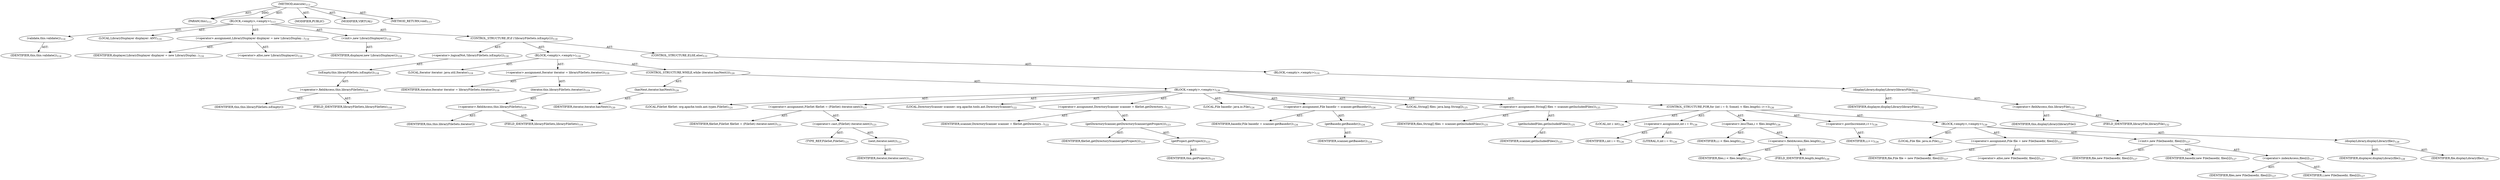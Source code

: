 digraph "execute" {  
"111669149698" [label = <(METHOD,execute)<SUB>113</SUB>> ]
"115964116993" [label = <(PARAM,this)<SUB>113</SUB>> ]
"25769803778" [label = <(BLOCK,&lt;empty&gt;,&lt;empty&gt;)<SUB>113</SUB>> ]
"30064771076" [label = <(validate,this.validate())<SUB>114</SUB>> ]
"68719476737" [label = <(IDENTIFIER,this,this.validate())<SUB>114</SUB>> ]
"94489280512" [label = <(LOCAL,LibraryDisplayer displayer: ANY)<SUB>116</SUB>> ]
"30064771077" [label = <(&lt;operator&gt;.assignment,LibraryDisplayer displayer = new LibraryDisplay...)<SUB>116</SUB>> ]
"68719476742" [label = <(IDENTIFIER,displayer,LibraryDisplayer displayer = new LibraryDisplay...)<SUB>116</SUB>> ]
"30064771078" [label = <(&lt;operator&gt;.alloc,new LibraryDisplayer())<SUB>116</SUB>> ]
"30064771079" [label = <(&lt;init&gt;,new LibraryDisplayer())<SUB>116</SUB>> ]
"68719476743" [label = <(IDENTIFIER,displayer,new LibraryDisplayer())<SUB>116</SUB>> ]
"47244640256" [label = <(CONTROL_STRUCTURE,IF,if (!libraryFileSets.isEmpty()))<SUB>118</SUB>> ]
"30064771080" [label = <(&lt;operator&gt;.logicalNot,!libraryFileSets.isEmpty())<SUB>118</SUB>> ]
"30064771081" [label = <(isEmpty,this.libraryFileSets.isEmpty())<SUB>118</SUB>> ]
"30064771082" [label = <(&lt;operator&gt;.fieldAccess,this.libraryFileSets)<SUB>118</SUB>> ]
"68719476744" [label = <(IDENTIFIER,this,this.libraryFileSets.isEmpty())> ]
"55834574850" [label = <(FIELD_IDENTIFIER,libraryFileSets,libraryFileSets)<SUB>118</SUB>> ]
"25769803779" [label = <(BLOCK,&lt;empty&gt;,&lt;empty&gt;)<SUB>118</SUB>> ]
"94489280513" [label = <(LOCAL,Iterator iterator: java.util.Iterator)<SUB>119</SUB>> ]
"30064771083" [label = <(&lt;operator&gt;.assignment,Iterator iterator = libraryFileSets.iterator())<SUB>119</SUB>> ]
"68719476745" [label = <(IDENTIFIER,iterator,Iterator iterator = libraryFileSets.iterator())<SUB>119</SUB>> ]
"30064771084" [label = <(iterator,this.libraryFileSets.iterator())<SUB>119</SUB>> ]
"30064771085" [label = <(&lt;operator&gt;.fieldAccess,this.libraryFileSets)<SUB>119</SUB>> ]
"68719476746" [label = <(IDENTIFIER,this,this.libraryFileSets.iterator())> ]
"55834574851" [label = <(FIELD_IDENTIFIER,libraryFileSets,libraryFileSets)<SUB>119</SUB>> ]
"47244640257" [label = <(CONTROL_STRUCTURE,WHILE,while (iterator.hasNext()))<SUB>120</SUB>> ]
"30064771086" [label = <(hasNext,iterator.hasNext())<SUB>120</SUB>> ]
"68719476747" [label = <(IDENTIFIER,iterator,iterator.hasNext())<SUB>120</SUB>> ]
"25769803780" [label = <(BLOCK,&lt;empty&gt;,&lt;empty&gt;)<SUB>120</SUB>> ]
"94489280514" [label = <(LOCAL,FileSet fileSet: org.apache.tools.ant.types.FileSet)<SUB>121</SUB>> ]
"30064771087" [label = <(&lt;operator&gt;.assignment,FileSet fileSet = (FileSet) iterator.next())<SUB>121</SUB>> ]
"68719476748" [label = <(IDENTIFIER,fileSet,FileSet fileSet = (FileSet) iterator.next())<SUB>121</SUB>> ]
"30064771088" [label = <(&lt;operator&gt;.cast,(FileSet) iterator.next())<SUB>121</SUB>> ]
"180388626432" [label = <(TYPE_REF,FileSet,FileSet)<SUB>121</SUB>> ]
"30064771089" [label = <(next,iterator.next())<SUB>121</SUB>> ]
"68719476749" [label = <(IDENTIFIER,iterator,iterator.next())<SUB>121</SUB>> ]
"94489280515" [label = <(LOCAL,DirectoryScanner scanner: org.apache.tools.ant.DirectoryScanner)<SUB>122</SUB>> ]
"30064771090" [label = <(&lt;operator&gt;.assignment,DirectoryScanner scanner = fileSet.getDirectory...)<SUB>122</SUB>> ]
"68719476750" [label = <(IDENTIFIER,scanner,DirectoryScanner scanner = fileSet.getDirectory...)<SUB>122</SUB>> ]
"30064771091" [label = <(getDirectoryScanner,getDirectoryScanner(getProject()))<SUB>123</SUB>> ]
"68719476751" [label = <(IDENTIFIER,fileSet,getDirectoryScanner(getProject()))<SUB>123</SUB>> ]
"30064771092" [label = <(getProject,getProject())<SUB>123</SUB>> ]
"68719476738" [label = <(IDENTIFIER,this,getProject())<SUB>123</SUB>> ]
"94489280516" [label = <(LOCAL,File basedir: java.io.File)<SUB>124</SUB>> ]
"30064771093" [label = <(&lt;operator&gt;.assignment,File basedir = scanner.getBasedir())<SUB>124</SUB>> ]
"68719476752" [label = <(IDENTIFIER,basedir,File basedir = scanner.getBasedir())<SUB>124</SUB>> ]
"30064771094" [label = <(getBasedir,getBasedir())<SUB>124</SUB>> ]
"68719476753" [label = <(IDENTIFIER,scanner,getBasedir())<SUB>124</SUB>> ]
"94489280517" [label = <(LOCAL,String[] files: java.lang.String[])<SUB>125</SUB>> ]
"30064771095" [label = <(&lt;operator&gt;.assignment,String[] files = scanner.getIncludedFiles())<SUB>125</SUB>> ]
"68719476754" [label = <(IDENTIFIER,files,String[] files = scanner.getIncludedFiles())<SUB>125</SUB>> ]
"30064771096" [label = <(getIncludedFiles,getIncludedFiles())<SUB>125</SUB>> ]
"68719476755" [label = <(IDENTIFIER,scanner,getIncludedFiles())<SUB>125</SUB>> ]
"47244640258" [label = <(CONTROL_STRUCTURE,FOR,for (int i = 0; Some(i &lt; files.length); i++))<SUB>126</SUB>> ]
"94489280518" [label = <(LOCAL,int i: int)<SUB>126</SUB>> ]
"30064771097" [label = <(&lt;operator&gt;.assignment,int i = 0)<SUB>126</SUB>> ]
"68719476756" [label = <(IDENTIFIER,i,int i = 0)<SUB>126</SUB>> ]
"90194313216" [label = <(LITERAL,0,int i = 0)<SUB>126</SUB>> ]
"30064771098" [label = <(&lt;operator&gt;.lessThan,i &lt; files.length)<SUB>126</SUB>> ]
"68719476757" [label = <(IDENTIFIER,i,i &lt; files.length)<SUB>126</SUB>> ]
"30064771099" [label = <(&lt;operator&gt;.fieldAccess,files.length)<SUB>126</SUB>> ]
"68719476758" [label = <(IDENTIFIER,files,i &lt; files.length)<SUB>126</SUB>> ]
"55834574852" [label = <(FIELD_IDENTIFIER,length,length)<SUB>126</SUB>> ]
"30064771100" [label = <(&lt;operator&gt;.postIncrement,i++)<SUB>126</SUB>> ]
"68719476759" [label = <(IDENTIFIER,i,i++)<SUB>126</SUB>> ]
"25769803781" [label = <(BLOCK,&lt;empty&gt;,&lt;empty&gt;)<SUB>126</SUB>> ]
"94489280519" [label = <(LOCAL,File file: java.io.File)<SUB>127</SUB>> ]
"30064771101" [label = <(&lt;operator&gt;.assignment,File file = new File(basedir, files[i]))<SUB>127</SUB>> ]
"68719476760" [label = <(IDENTIFIER,file,File file = new File(basedir, files[i]))<SUB>127</SUB>> ]
"30064771102" [label = <(&lt;operator&gt;.alloc,new File(basedir, files[i]))<SUB>127</SUB>> ]
"30064771103" [label = <(&lt;init&gt;,new File(basedir, files[i]))<SUB>127</SUB>> ]
"68719476761" [label = <(IDENTIFIER,file,new File(basedir, files[i]))<SUB>127</SUB>> ]
"68719476762" [label = <(IDENTIFIER,basedir,new File(basedir, files[i]))<SUB>127</SUB>> ]
"30064771104" [label = <(&lt;operator&gt;.indexAccess,files[i])<SUB>127</SUB>> ]
"68719476763" [label = <(IDENTIFIER,files,new File(basedir, files[i]))<SUB>127</SUB>> ]
"68719476764" [label = <(IDENTIFIER,i,new File(basedir, files[i]))<SUB>127</SUB>> ]
"30064771105" [label = <(displayLibrary,displayLibrary(file))<SUB>128</SUB>> ]
"68719476765" [label = <(IDENTIFIER,displayer,displayLibrary(file))<SUB>128</SUB>> ]
"68719476766" [label = <(IDENTIFIER,file,displayLibrary(file))<SUB>128</SUB>> ]
"47244640259" [label = <(CONTROL_STRUCTURE,ELSE,else)<SUB>131</SUB>> ]
"25769803782" [label = <(BLOCK,&lt;empty&gt;,&lt;empty&gt;)<SUB>131</SUB>> ]
"30064771106" [label = <(displayLibrary,displayLibrary(libraryFile))<SUB>132</SUB>> ]
"68719476767" [label = <(IDENTIFIER,displayer,displayLibrary(libraryFile))<SUB>132</SUB>> ]
"30064771107" [label = <(&lt;operator&gt;.fieldAccess,this.libraryFile)<SUB>132</SUB>> ]
"68719476768" [label = <(IDENTIFIER,this,displayLibrary(libraryFile))> ]
"55834574853" [label = <(FIELD_IDENTIFIER,libraryFile,libraryFile)<SUB>132</SUB>> ]
"133143986182" [label = <(MODIFIER,PUBLIC)> ]
"133143986183" [label = <(MODIFIER,VIRTUAL)> ]
"128849018882" [label = <(METHOD_RETURN,void)<SUB>113</SUB>> ]
  "111669149698" -> "115964116993"  [ label = "AST: "] 
  "111669149698" -> "25769803778"  [ label = "AST: "] 
  "111669149698" -> "133143986182"  [ label = "AST: "] 
  "111669149698" -> "133143986183"  [ label = "AST: "] 
  "111669149698" -> "128849018882"  [ label = "AST: "] 
  "25769803778" -> "30064771076"  [ label = "AST: "] 
  "25769803778" -> "94489280512"  [ label = "AST: "] 
  "25769803778" -> "30064771077"  [ label = "AST: "] 
  "25769803778" -> "30064771079"  [ label = "AST: "] 
  "25769803778" -> "47244640256"  [ label = "AST: "] 
  "30064771076" -> "68719476737"  [ label = "AST: "] 
  "30064771077" -> "68719476742"  [ label = "AST: "] 
  "30064771077" -> "30064771078"  [ label = "AST: "] 
  "30064771079" -> "68719476743"  [ label = "AST: "] 
  "47244640256" -> "30064771080"  [ label = "AST: "] 
  "47244640256" -> "25769803779"  [ label = "AST: "] 
  "47244640256" -> "47244640259"  [ label = "AST: "] 
  "30064771080" -> "30064771081"  [ label = "AST: "] 
  "30064771081" -> "30064771082"  [ label = "AST: "] 
  "30064771082" -> "68719476744"  [ label = "AST: "] 
  "30064771082" -> "55834574850"  [ label = "AST: "] 
  "25769803779" -> "94489280513"  [ label = "AST: "] 
  "25769803779" -> "30064771083"  [ label = "AST: "] 
  "25769803779" -> "47244640257"  [ label = "AST: "] 
  "30064771083" -> "68719476745"  [ label = "AST: "] 
  "30064771083" -> "30064771084"  [ label = "AST: "] 
  "30064771084" -> "30064771085"  [ label = "AST: "] 
  "30064771085" -> "68719476746"  [ label = "AST: "] 
  "30064771085" -> "55834574851"  [ label = "AST: "] 
  "47244640257" -> "30064771086"  [ label = "AST: "] 
  "47244640257" -> "25769803780"  [ label = "AST: "] 
  "30064771086" -> "68719476747"  [ label = "AST: "] 
  "25769803780" -> "94489280514"  [ label = "AST: "] 
  "25769803780" -> "30064771087"  [ label = "AST: "] 
  "25769803780" -> "94489280515"  [ label = "AST: "] 
  "25769803780" -> "30064771090"  [ label = "AST: "] 
  "25769803780" -> "94489280516"  [ label = "AST: "] 
  "25769803780" -> "30064771093"  [ label = "AST: "] 
  "25769803780" -> "94489280517"  [ label = "AST: "] 
  "25769803780" -> "30064771095"  [ label = "AST: "] 
  "25769803780" -> "47244640258"  [ label = "AST: "] 
  "30064771087" -> "68719476748"  [ label = "AST: "] 
  "30064771087" -> "30064771088"  [ label = "AST: "] 
  "30064771088" -> "180388626432"  [ label = "AST: "] 
  "30064771088" -> "30064771089"  [ label = "AST: "] 
  "30064771089" -> "68719476749"  [ label = "AST: "] 
  "30064771090" -> "68719476750"  [ label = "AST: "] 
  "30064771090" -> "30064771091"  [ label = "AST: "] 
  "30064771091" -> "68719476751"  [ label = "AST: "] 
  "30064771091" -> "30064771092"  [ label = "AST: "] 
  "30064771092" -> "68719476738"  [ label = "AST: "] 
  "30064771093" -> "68719476752"  [ label = "AST: "] 
  "30064771093" -> "30064771094"  [ label = "AST: "] 
  "30064771094" -> "68719476753"  [ label = "AST: "] 
  "30064771095" -> "68719476754"  [ label = "AST: "] 
  "30064771095" -> "30064771096"  [ label = "AST: "] 
  "30064771096" -> "68719476755"  [ label = "AST: "] 
  "47244640258" -> "94489280518"  [ label = "AST: "] 
  "47244640258" -> "30064771097"  [ label = "AST: "] 
  "47244640258" -> "30064771098"  [ label = "AST: "] 
  "47244640258" -> "30064771100"  [ label = "AST: "] 
  "47244640258" -> "25769803781"  [ label = "AST: "] 
  "30064771097" -> "68719476756"  [ label = "AST: "] 
  "30064771097" -> "90194313216"  [ label = "AST: "] 
  "30064771098" -> "68719476757"  [ label = "AST: "] 
  "30064771098" -> "30064771099"  [ label = "AST: "] 
  "30064771099" -> "68719476758"  [ label = "AST: "] 
  "30064771099" -> "55834574852"  [ label = "AST: "] 
  "30064771100" -> "68719476759"  [ label = "AST: "] 
  "25769803781" -> "94489280519"  [ label = "AST: "] 
  "25769803781" -> "30064771101"  [ label = "AST: "] 
  "25769803781" -> "30064771103"  [ label = "AST: "] 
  "25769803781" -> "30064771105"  [ label = "AST: "] 
  "30064771101" -> "68719476760"  [ label = "AST: "] 
  "30064771101" -> "30064771102"  [ label = "AST: "] 
  "30064771103" -> "68719476761"  [ label = "AST: "] 
  "30064771103" -> "68719476762"  [ label = "AST: "] 
  "30064771103" -> "30064771104"  [ label = "AST: "] 
  "30064771104" -> "68719476763"  [ label = "AST: "] 
  "30064771104" -> "68719476764"  [ label = "AST: "] 
  "30064771105" -> "68719476765"  [ label = "AST: "] 
  "30064771105" -> "68719476766"  [ label = "AST: "] 
  "47244640259" -> "25769803782"  [ label = "AST: "] 
  "25769803782" -> "30064771106"  [ label = "AST: "] 
  "30064771106" -> "68719476767"  [ label = "AST: "] 
  "30064771106" -> "30064771107"  [ label = "AST: "] 
  "30064771107" -> "68719476768"  [ label = "AST: "] 
  "30064771107" -> "55834574853"  [ label = "AST: "] 
  "111669149698" -> "115964116993"  [ label = "DDG: "] 
}
